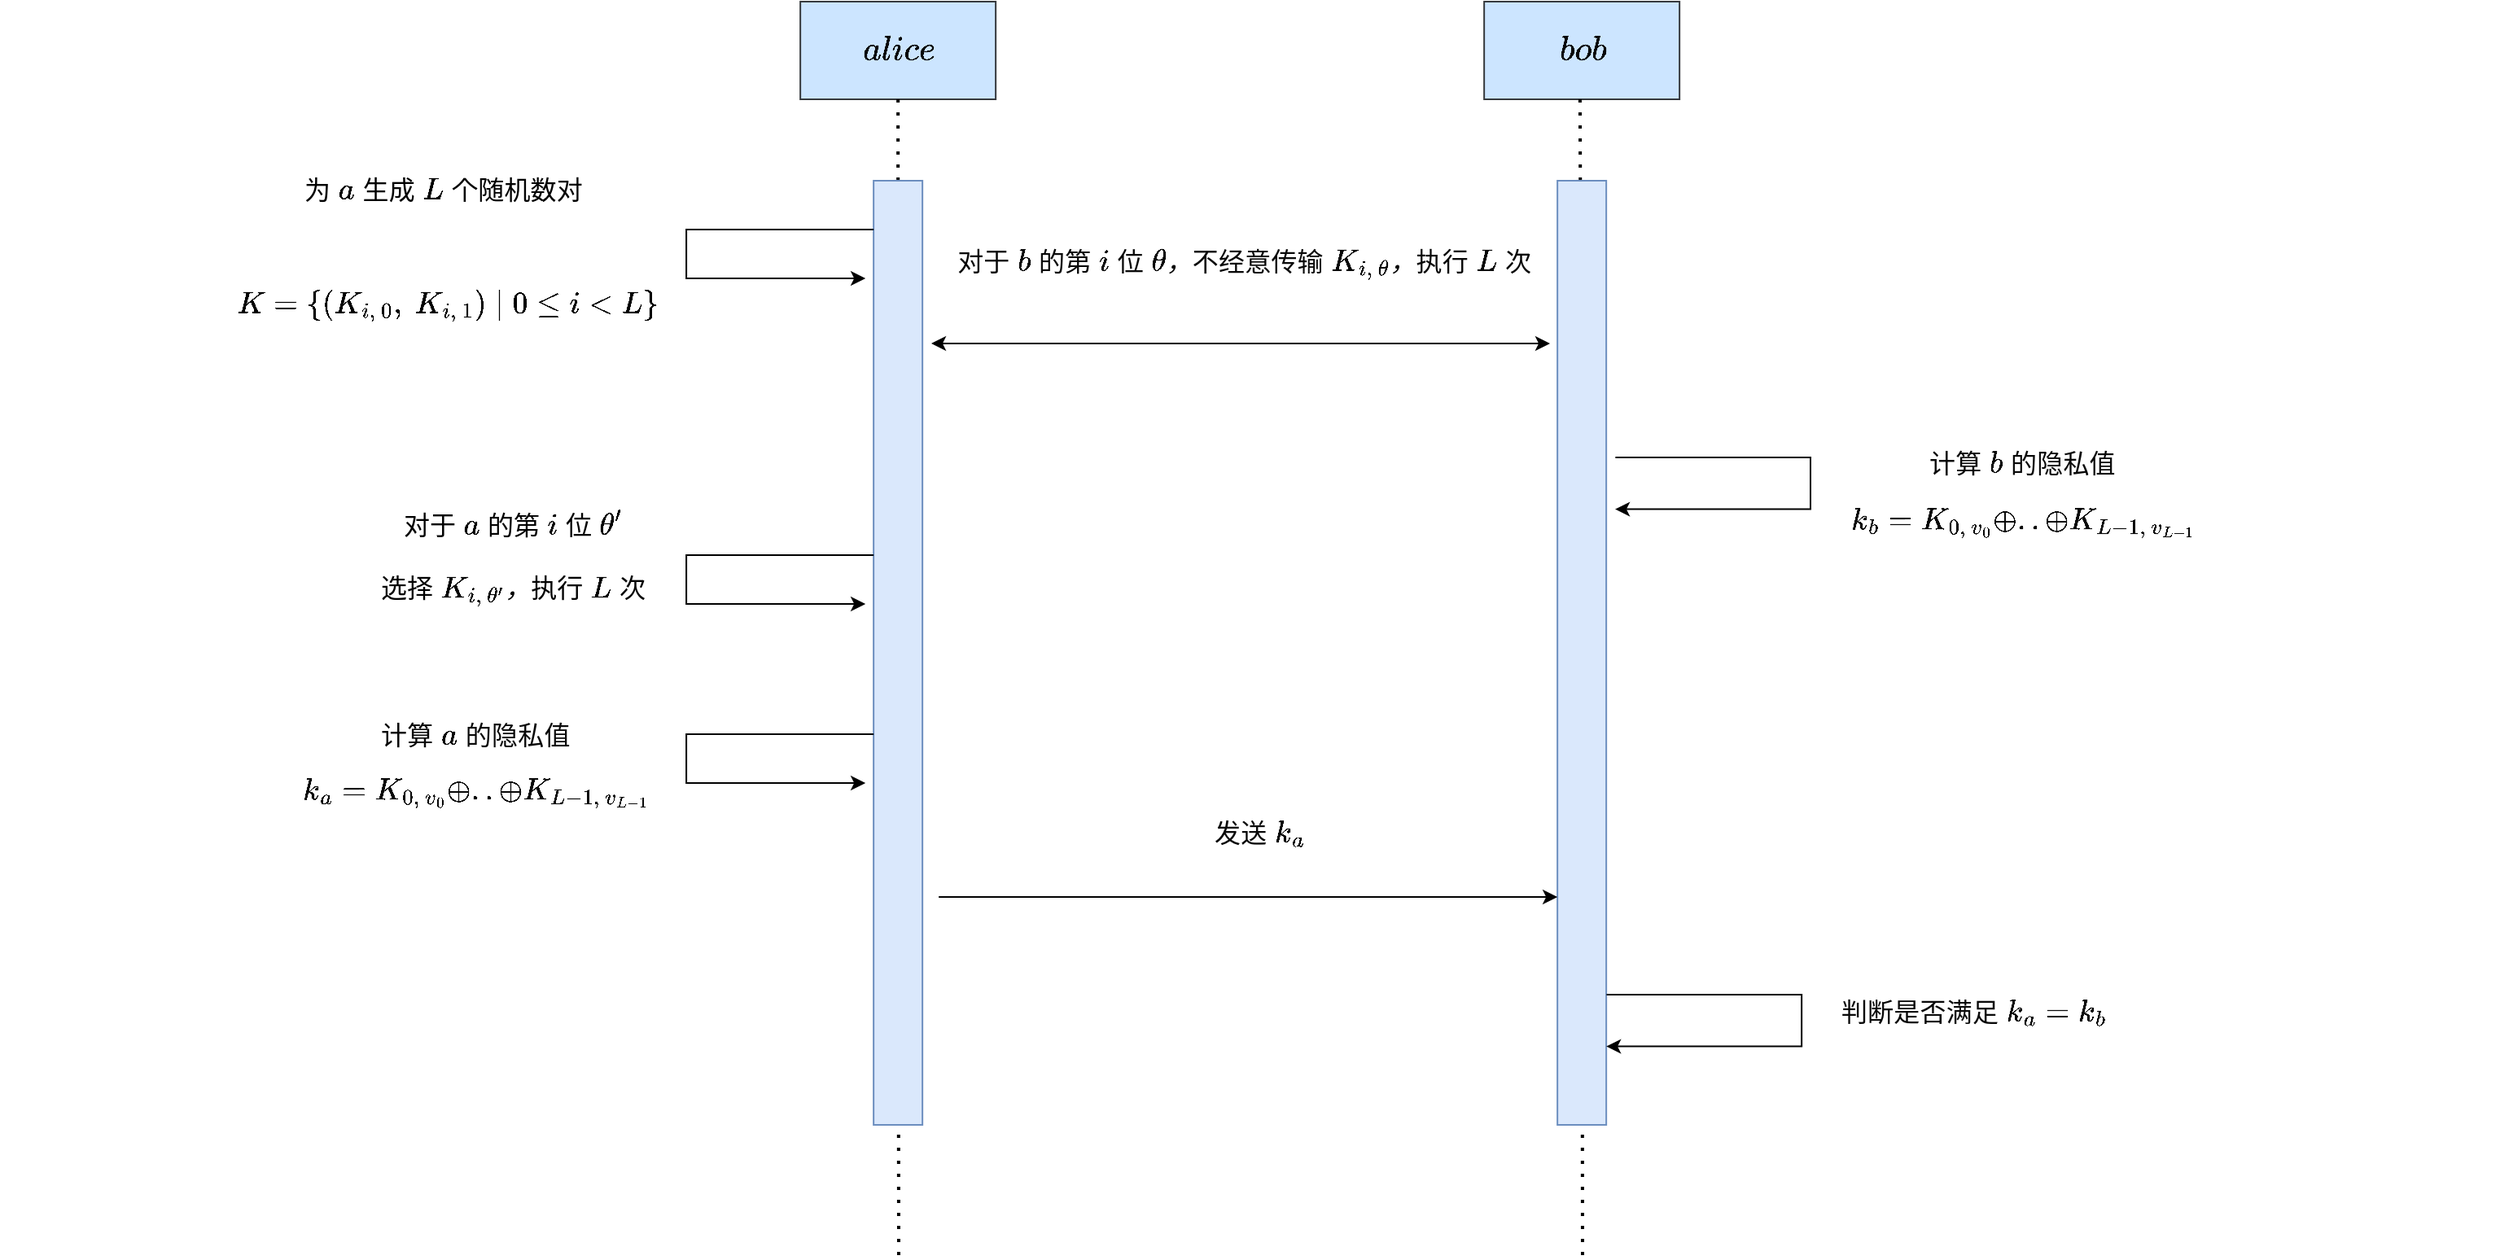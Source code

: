 <mxfile version="17.4.2" type="device"><diagram name="Page-1" id="13e1069c-82ec-6db2-03f1-153e76fe0fe0"><mxGraphModel dx="1578" dy="703" grid="1" gridSize="10" guides="1" tooltips="1" connect="1" arrows="1" fold="1" page="1" pageScale="1" pageWidth="1100" pageHeight="850" background="none" math="1" shadow="0"><root><mxCell id="0"/><mxCell id="1" parent="0"/><mxCell id="tuc2Trg54yUs4bPFRBND-2" value="&lt;b&gt;&lt;font color=&quot;#080808&quot; style=&quot;font-size: 18px&quot;&gt;$$alice$$&lt;/font&gt;&lt;/b&gt;" style="rounded=0;whiteSpace=wrap;html=1;fillColor=#cce5ff;strokeColor=#36393d;" parent="1" vertex="1"><mxGeometry x="999.57" y="350" width="120" height="60" as="geometry"/></mxCell><mxCell id="tuc2Trg54yUs4bPFRBND-3" value="&lt;font color=&quot;#080808&quot; style=&quot;font-size: 18px&quot;&gt;&lt;b&gt;$$bob$$&lt;/b&gt;&lt;/font&gt;" style="rounded=0;whiteSpace=wrap;html=1;fillColor=#cce5ff;strokeColor=#36393d;" parent="1" vertex="1"><mxGeometry x="1419.57" y="350" width="120" height="60" as="geometry"/></mxCell><mxCell id="tuc2Trg54yUs4bPFRBND-4" value="" style="endArrow=none;dashed=1;html=1;dashPattern=1 3;strokeWidth=2;rounded=0;startArrow=none;" parent="1" source="tuc2Trg54yUs4bPFRBND-6" edge="1"><mxGeometry width="50" height="50" relative="1" as="geometry"><mxPoint x="1059.57" y="980" as="sourcePoint"/><mxPoint x="1059.57" y="410" as="targetPoint"/></mxGeometry></mxCell><mxCell id="tuc2Trg54yUs4bPFRBND-5" value="" style="endArrow=none;dashed=1;html=1;dashPattern=1 3;strokeWidth=2;rounded=0;startArrow=none;" parent="1" source="4" edge="1"><mxGeometry width="50" height="50" relative="1" as="geometry"><mxPoint x="1478.57" y="1210" as="sourcePoint"/><mxPoint x="1478.46" y="410" as="targetPoint"/></mxGeometry></mxCell><mxCell id="tuc2Trg54yUs4bPFRBND-6" value="" style="rounded=0;whiteSpace=wrap;html=1;fillColor=#dae8fc;strokeColor=#6c8ebf;" parent="1" vertex="1"><mxGeometry x="1044.57" y="460" width="30" height="580" as="geometry"/></mxCell><mxCell id="tuc2Trg54yUs4bPFRBND-7" value="" style="endArrow=none;dashed=1;html=1;dashPattern=1 3;strokeWidth=2;rounded=0;" parent="1" target="tuc2Trg54yUs4bPFRBND-6" edge="1"><mxGeometry width="50" height="50" relative="1" as="geometry"><mxPoint x="1060" y="1120" as="sourcePoint"/><mxPoint x="1059.57" y="410" as="targetPoint"/></mxGeometry></mxCell><mxCell id="tuc2Trg54yUs4bPFRBND-8" value="" style="endArrow=classic;html=1;rounded=0;edgeStyle=orthogonalEdgeStyle;" parent="1" edge="1"><mxGeometry width="50" height="50" relative="1" as="geometry"><mxPoint x="1044.57" y="490" as="sourcePoint"/><mxPoint x="1039.57" y="520" as="targetPoint"/><Array as="points"><mxPoint x="929.57" y="490"/><mxPoint x="929.57" y="520"/></Array></mxGeometry></mxCell><mxCell id="tuc2Trg54yUs4bPFRBND-9" value="&lt;font style=&quot;font-size: 16px&quot;&gt;$$为\ a\ 生成\ L\ 个随机数对$$&lt;br&gt;$$\ K= \left\{(K_{i,\ 0},\ K_{i,\ 1})\mid 0 \leq i &amp;lt; L\right\}$$&lt;/font&gt;" style="edgeLabel;html=1;align=center;verticalAlign=middle;resizable=0;points=[];rotation=0;horizontal=1;spacingTop=0;" parent="tuc2Trg54yUs4bPFRBND-8" vertex="1" connectable="0"><mxGeometry y="55.5" relative="1" as="geometry"><mxPoint x="-205" y="-2" as="offset"/></mxGeometry></mxCell><mxCell id="4" value="" style="rounded=0;whiteSpace=wrap;html=1;fillColor=#dae8fc;strokeColor=#6c8ebf;" parent="1" vertex="1"><mxGeometry x="1464.57" y="460" width="30" height="580" as="geometry"/></mxCell><mxCell id="13" value="" style="endArrow=none;dashed=1;html=1;dashPattern=1 3;strokeWidth=2;rounded=0;" parent="1" target="4" edge="1"><mxGeometry width="50" height="50" relative="1" as="geometry"><mxPoint x="1480" y="1120" as="sourcePoint"/><mxPoint x="1478.46" y="410" as="targetPoint"/></mxGeometry></mxCell><mxCell id="14" value="" style="endArrow=classic;html=1;rounded=0;edgeStyle=orthogonalEdgeStyle;" parent="1" edge="1"><mxGeometry width="50" height="50" relative="1" as="geometry"><mxPoint x="1044.57" y="690" as="sourcePoint"/><mxPoint x="1039.57" y="720" as="targetPoint"/><Array as="points"><mxPoint x="929.57" y="690"/><mxPoint x="929.57" y="720"/></Array></mxGeometry></mxCell><mxCell id="15" value="&lt;p class=&quot;p1&quot; style=&quot;margin: 0px ; font-stretch: normal ; line-height: normal ; font-family: &amp;#34;helvetica neue&amp;#34;&quot;&gt;&lt;font style=&quot;font-size: 16px&quot;&gt;$$对于\ a\ 的第\ i\ 位\ \theta'$$&lt;/font&gt;&lt;/p&gt;&lt;p class=&quot;p1&quot; style=&quot;margin: 0px ; font-stretch: normal ; line-height: normal ; font-family: &amp;#34;helvetica neue&amp;#34;&quot;&gt;&lt;font size=&quot;3&quot;&gt;$$选择\ K_{i,\ \theta'}，执行\ L\ 次$$&lt;/font&gt;&lt;/p&gt;" style="edgeLabel;html=1;align=left;verticalAlign=middle;resizable=0;points=[];rotation=0;horizontal=1;spacingTop=0;" parent="14" vertex="1" connectable="0"><mxGeometry y="55.5" relative="1" as="geometry"><mxPoint x="-245" y="-13" as="offset"/></mxGeometry></mxCell><mxCell id="16" value="" style="endArrow=classic;html=1;rounded=0;" parent="1" edge="1"><mxGeometry width="50" height="50" relative="1" as="geometry"><mxPoint x="1084.57" y="900" as="sourcePoint"/><mxPoint x="1464.57" y="900" as="targetPoint"/></mxGeometry></mxCell><mxCell id="17" value="&lt;font style=&quot;font-size: 16px&quot;&gt;$$发送\ k_{a}$$&lt;/font&gt;" style="edgeLabel;html=1;align=center;verticalAlign=middle;resizable=0;points=[];fontColor=#080808;" parent="16" vertex="1" connectable="0"><mxGeometry x="0.023" y="-2" relative="1" as="geometry"><mxPoint x="2" y="-42" as="offset"/></mxGeometry></mxCell><mxCell id="18" value="" style="endArrow=classic;html=1;rounded=0;exitX=1.006;exitY=0.107;exitDx=0;exitDy=0;exitPerimeter=0;edgeStyle=elbowEdgeStyle;" parent="1" edge="1"><mxGeometry width="50" height="50" relative="1" as="geometry"><mxPoint x="1494.75" y="960" as="sourcePoint"/><mxPoint x="1494.57" y="991.81" as="targetPoint"/><Array as="points"><mxPoint x="1614.57" y="981.81"/></Array></mxGeometry></mxCell><mxCell id="19" value="&lt;font&gt;&lt;font style=&quot;font-size: 16px&quot;&gt;$$判断是否满足\&amp;nbsp;k_{a} = k_{b}$$&lt;/font&gt;&lt;br&gt;&lt;/font&gt;" style="edgeLabel;html=1;align=center;verticalAlign=middle;resizable=0;points=[];fontColor=#080808;" parent="18" vertex="1" connectable="0"><mxGeometry x="0.023" y="-2" relative="1" as="geometry"><mxPoint x="107" y="1" as="offset"/></mxGeometry></mxCell><mxCell id="1HbodXTp-7eUGKBB-2oq-19" value="" style="endArrow=classic;startArrow=classic;html=1;rounded=0;fontSize=18;" parent="1" edge="1"><mxGeometry width="50" height="50" relative="1" as="geometry"><mxPoint x="1080" y="560" as="sourcePoint"/><mxPoint x="1460" y="560" as="targetPoint"/></mxGeometry></mxCell><mxCell id="1HbodXTp-7eUGKBB-2oq-20" value="&lt;span style=&quot;color: rgb(8 , 8 , 8)&quot;&gt;&lt;font style=&quot;font-size: 16px&quot;&gt;$$对于\ b\ 的第\ i\ 位\ \theta，不经意传输\ K_{i,\ \theta}，执行\ L\ 次$$&lt;/font&gt;&lt;/span&gt;" style="edgeLabel;html=1;align=center;verticalAlign=middle;resizable=0;points=[];fontSize=18;" parent="1HbodXTp-7eUGKBB-2oq-19" vertex="1" connectable="0"><mxGeometry x="0.011" y="3" relative="1" as="geometry"><mxPoint y="-47" as="offset"/></mxGeometry></mxCell><mxCell id="1HbodXTp-7eUGKBB-2oq-21" value="" style="endArrow=classic;html=1;rounded=0;exitX=1.006;exitY=0.107;exitDx=0;exitDy=0;exitPerimeter=0;edgeStyle=elbowEdgeStyle;" parent="1" edge="1"><mxGeometry width="50" height="50" relative="1" as="geometry"><mxPoint x="1500.18" y="630" as="sourcePoint"/><mxPoint x="1500.0" y="661.81" as="targetPoint"/><Array as="points"><mxPoint x="1620.0" y="651.81"/></Array></mxGeometry></mxCell><mxCell id="1HbodXTp-7eUGKBB-2oq-22" value="&lt;font&gt;&lt;font style=&quot;font-size: 16px&quot;&gt;$$计算\ b\ 的隐私值$$ $$k_{b} = K_{0,\ v_{0}}\oplus .. \oplus K_{L - 1,\ v_{L - 1}}$$&lt;/font&gt;&lt;br&gt;&lt;/font&gt;" style="edgeLabel;html=1;align=center;verticalAlign=middle;resizable=0;points=[];fontColor=#080808;" parent="1HbodXTp-7eUGKBB-2oq-21" vertex="1" connectable="0"><mxGeometry x="0.023" y="-2" relative="1" as="geometry"><mxPoint x="132" y="12" as="offset"/></mxGeometry></mxCell><mxCell id="1HbodXTp-7eUGKBB-2oq-23" value="" style="endArrow=classic;html=1;rounded=0;edgeStyle=orthogonalEdgeStyle;" parent="1" edge="1"><mxGeometry width="50" height="50" relative="1" as="geometry"><mxPoint x="1044.57" y="800" as="sourcePoint"/><mxPoint x="1039.57" y="830" as="targetPoint"/><Array as="points"><mxPoint x="929.57" y="800"/><mxPoint x="929.57" y="830"/></Array></mxGeometry></mxCell><mxCell id="1HbodXTp-7eUGKBB-2oq-24" value="&lt;p class=&quot;p1&quot; style=&quot;margin: 0px ; font-stretch: normal ; font-size: 13px ; line-height: normal ; font-family: &amp;#34;helvetica neue&amp;#34;&quot;&gt;&lt;span style=&quot;color: rgba(0 , 0 , 0 , 0) ; font-family: monospace ; font-size: 0px ; background-color: rgb(248 , 249 , 250)&quot;&gt;%3CmxGraphModel%3E%3Croot%3E%3CmxCell%20id%3D%220%22%2F%3E%3CmxCell%20id%3D%221%22%20parent%3D%220%22%2F%3E%3CmxCell%20id%3D%222%22%20value%3D%22%22%20style%3D%22endArrow%3Dclassic%3Bhtml%3D1%3Brounded%3D0%3BedgeStyle%3DorthogonalEdgeStyle%3B%22%20edge%3D%221%22%20parent%3D%221%22%3E%3CmxGeometry%20width%3D%2250%22%20height%3D%2250%22%20relative%3D%221%22%20as%3D%22geometry%22%3E%3CmxPoint%20x%3D%221044.57%22%20y%3D%22720%22%20as%3D%22sourcePoint%22%2F%3E%3CmxPoint%20x%3D%221039.57%22%20y%3D%22750%22%20as%3D%22targetPoint%22%2F%3E%3CArray%20as%3D%22points%22%3E%3CmxPoint%20x%3D%22929.57%22%20y%3D%22720%22%2F%3E%3CmxPoint%20x%3D%22929.57%22%20y%3D%22750%22%2F%3E%3C%2FArray%3E%3C%2FmxGeometry%3E%3C%2FmxCell%3E%3CmxCell%20id%3D%223%22%20value%3D%22%26lt%3Bp%20class%3D%26quot%3Bp1%26quot%3B%20style%3D%26quot%3Bmargin%3A%200px%20%3B%20font-stretch%3A%20normal%20%3B%20font-size%3A%2013px%20%3B%20line-height%3A%20normal%20%3B%20font-family%3A%20%26amp%3B%2334%3Bhelvetica%20neue%26amp%3B%2334%3B%26quot%3B%26gt%3B%24%24%E5%AF%B9%E4%BA%8E%5C%20a%5C%20%E7%9A%84%E7%AC%AC%5C%20i%5C%20%E4%BD%8D%5C%20%5Ctheta'%24%24%26lt%3B%2Fp%26gt%3B%26lt%3Bp%20class%3D%26quot%3Bp1%26quot%3B%20style%3D%26quot%3Bmargin%3A%200px%20%3B%20font-stretch%3A%20normal%20%3B%20font-size%3A%2013px%20%3B%20line-height%3A%20normal%20%3B%20font-family%3A%20%26amp%3B%2334%3Bhelvetica%20neue%26amp%3B%2334%3B%26quot%3B%26gt%3B%24%24%E9%80%89%E6%8B%A9%5C%20K_%7Bi%2C%5C%20%5Ctheta'%7D%EF%BC%8C%E6%89%A7%E8%A1%8C%5C%20L%5C%20%E6%AC%A1%24%24%26lt%3B%2Fp%26gt%3B%22%20style%3D%22edgeLabel%3Bhtml%3D1%3Balign%3Dleft%3BverticalAlign%3Dmiddle%3Bresizable%3D0%3Bpoints%3D%5B%5D%3Brotation%3D0%3Bhorizontal%3D1%3BspacingTop%3D0%3B%22%20vertex%3D%221%22%20connectable%3D%220%22%20parent%3D%222%22%3E%3CmxGeometry%20y%3D%2255.5%22%20relative%3D%221%22%20as%3D%22geometry%22%3E%3CmxPoint%20x%3D%22-215%22%20y%3D%22-12%22%20as%3D%22offset%22%2F%3E%3C%2FmxGeometry%3E%3C%2FmxCell%3E%3C%2Froot%3E%3C%2FmxGraphModel%3E&lt;/span&gt;&lt;br&gt;&lt;/p&gt;" style="edgeLabel;html=1;align=left;verticalAlign=middle;resizable=0;points=[];rotation=0;horizontal=1;spacingTop=0;" parent="1HbodXTp-7eUGKBB-2oq-23" vertex="1" connectable="0"><mxGeometry y="55.5" relative="1" as="geometry"><mxPoint x="-215" y="-12" as="offset"/></mxGeometry></mxCell><mxCell id="1HbodXTp-7eUGKBB-2oq-25" value="&lt;p class=&quot;p1&quot; style=&quot;margin: 0px ; font-stretch: normal ; line-height: normal ; font-family: &amp;#34;helvetica neue&amp;#34;&quot;&gt;&lt;span style=&quot;color: rgb(8 , 8 , 8) ; font-family: &amp;#34;helvetica&amp;#34;&quot;&gt;&lt;font style=&quot;font-size: 16px&quot;&gt;$$计算\ a\ 的隐私值$$ $$k_{a} = K_{0,\ v_{0}}\oplus .. \oplus K_{L - 1,\ v_{L - 1}}$$&lt;/font&gt;&lt;/span&gt;&lt;br&gt;&lt;/p&gt;" style="edgeLabel;html=1;align=center;verticalAlign=middle;resizable=0;points=[];fontSize=18;" parent="1HbodXTp-7eUGKBB-2oq-23" vertex="1" connectable="0"><mxGeometry x="-0.02" y="-1" relative="1" as="geometry"><mxPoint x="-129" y="21" as="offset"/></mxGeometry></mxCell></root></mxGraphModel></diagram></mxfile>